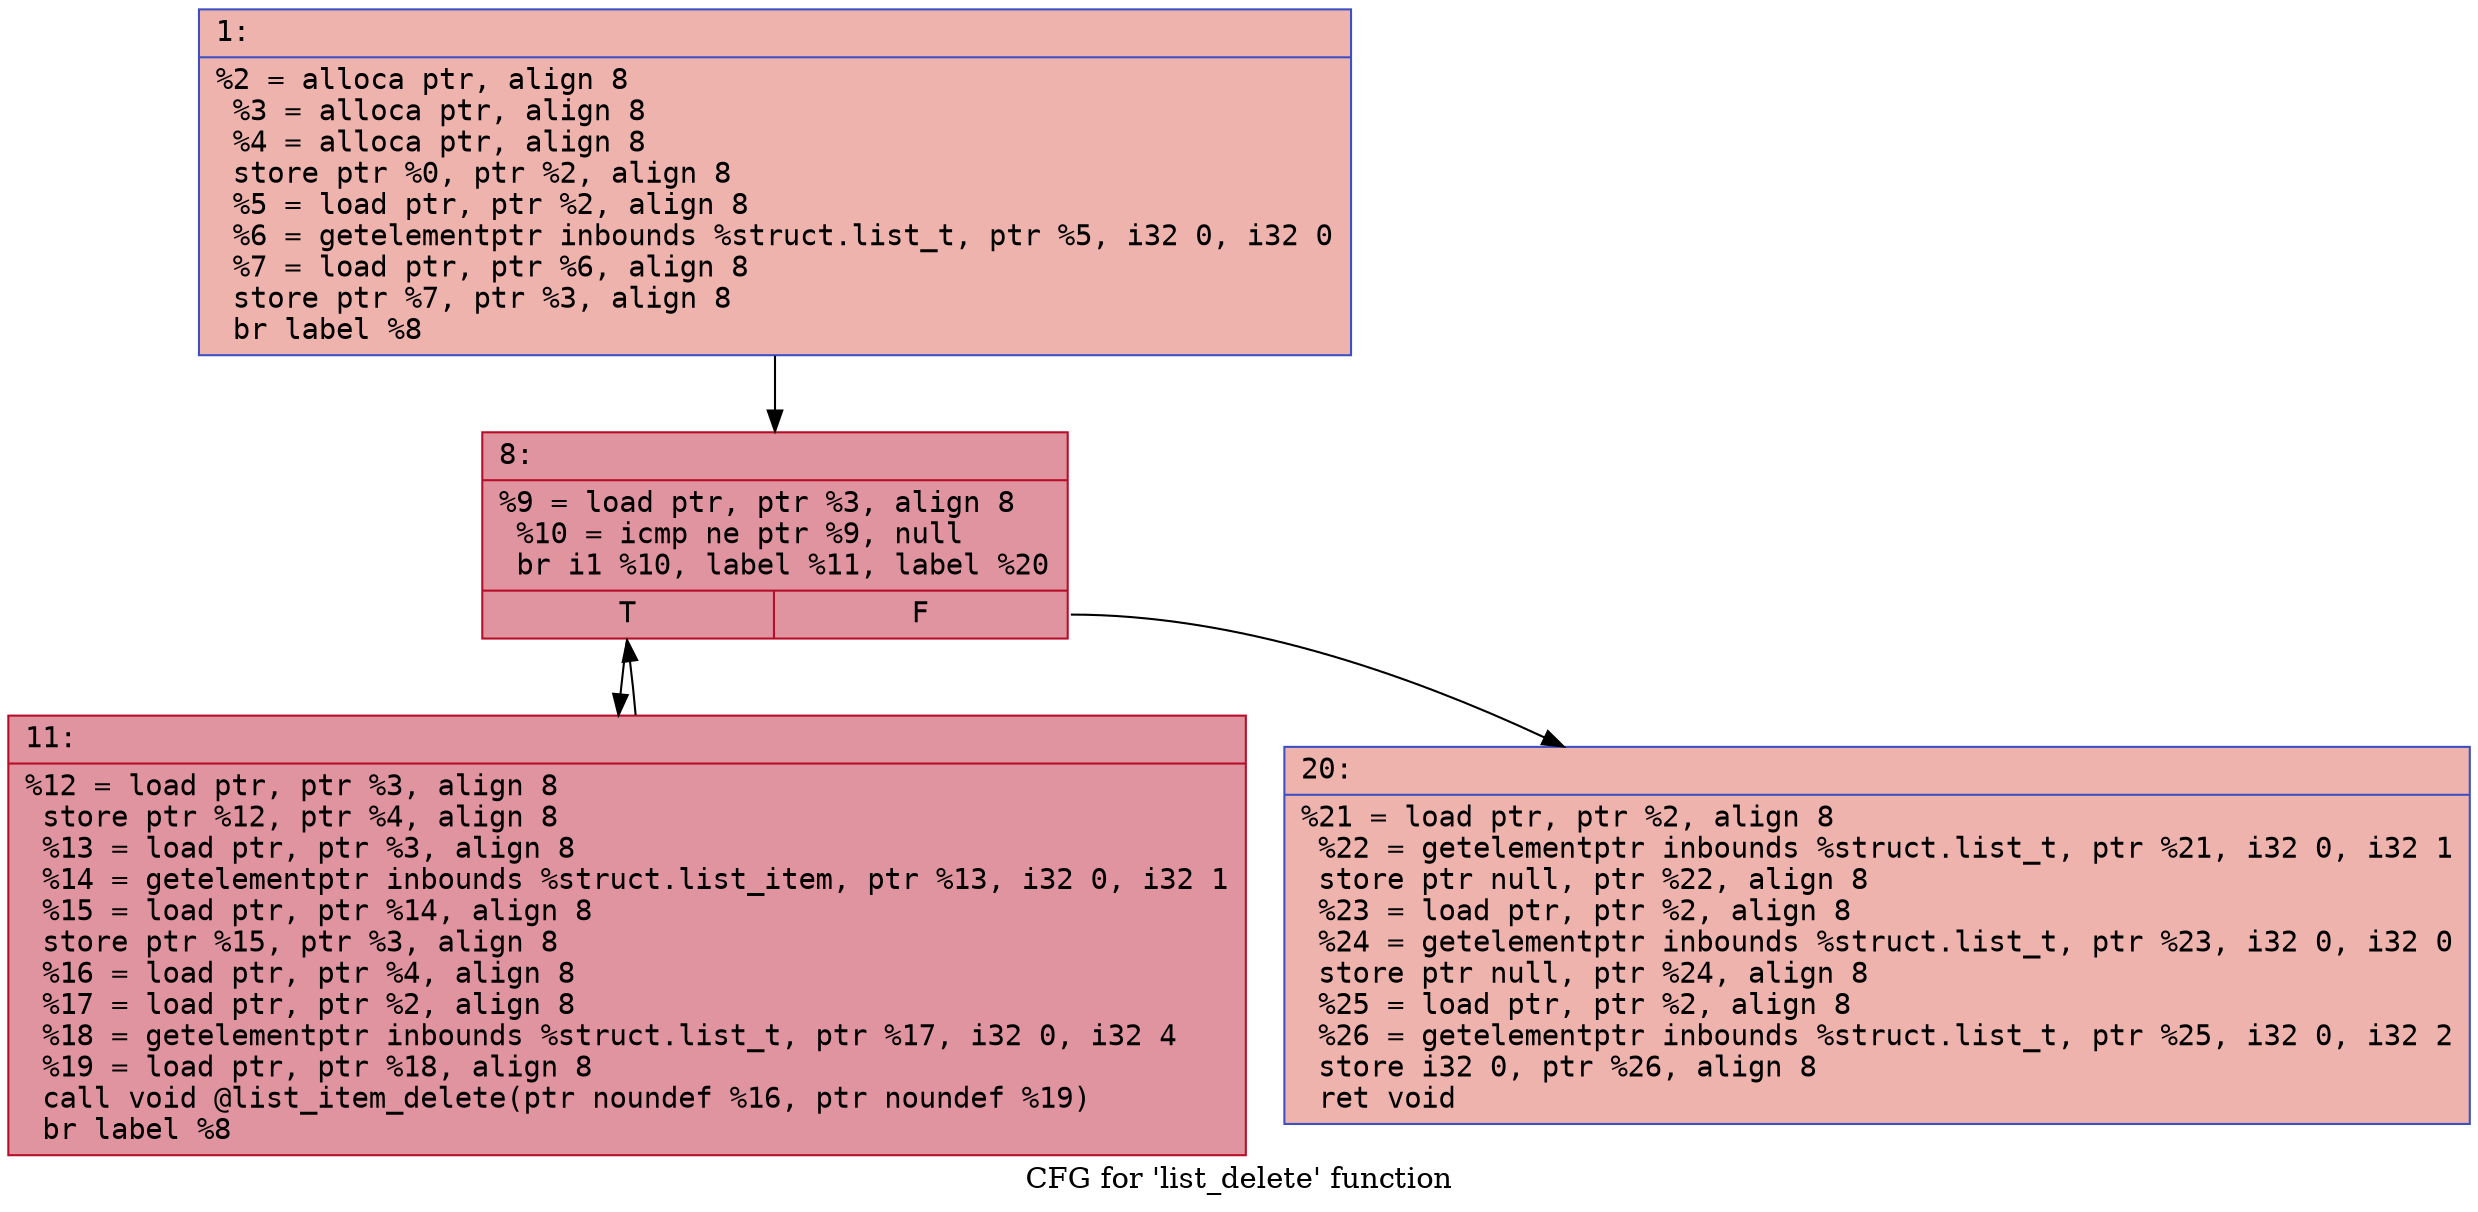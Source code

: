digraph "CFG for 'list_delete' function" {
	label="CFG for 'list_delete' function";

	Node0x600002031310 [shape=record,color="#3d50c3ff", style=filled, fillcolor="#d6524470" fontname="Courier",label="{1:\l|  %2 = alloca ptr, align 8\l  %3 = alloca ptr, align 8\l  %4 = alloca ptr, align 8\l  store ptr %0, ptr %2, align 8\l  %5 = load ptr, ptr %2, align 8\l  %6 = getelementptr inbounds %struct.list_t, ptr %5, i32 0, i32 0\l  %7 = load ptr, ptr %6, align 8\l  store ptr %7, ptr %3, align 8\l  br label %8\l}"];
	Node0x600002031310 -> Node0x600002031360[tooltip="1 -> 8\nProbability 100.00%" ];
	Node0x600002031360 [shape=record,color="#b70d28ff", style=filled, fillcolor="#b70d2870" fontname="Courier",label="{8:\l|  %9 = load ptr, ptr %3, align 8\l  %10 = icmp ne ptr %9, null\l  br i1 %10, label %11, label %20\l|{<s0>T|<s1>F}}"];
	Node0x600002031360:s0 -> Node0x6000020313b0[tooltip="8 -> 11\nProbability 96.88%" ];
	Node0x600002031360:s1 -> Node0x600002031400[tooltip="8 -> 20\nProbability 3.12%" ];
	Node0x6000020313b0 [shape=record,color="#b70d28ff", style=filled, fillcolor="#b70d2870" fontname="Courier",label="{11:\l|  %12 = load ptr, ptr %3, align 8\l  store ptr %12, ptr %4, align 8\l  %13 = load ptr, ptr %3, align 8\l  %14 = getelementptr inbounds %struct.list_item, ptr %13, i32 0, i32 1\l  %15 = load ptr, ptr %14, align 8\l  store ptr %15, ptr %3, align 8\l  %16 = load ptr, ptr %4, align 8\l  %17 = load ptr, ptr %2, align 8\l  %18 = getelementptr inbounds %struct.list_t, ptr %17, i32 0, i32 4\l  %19 = load ptr, ptr %18, align 8\l  call void @list_item_delete(ptr noundef %16, ptr noundef %19)\l  br label %8\l}"];
	Node0x6000020313b0 -> Node0x600002031360[tooltip="11 -> 8\nProbability 100.00%" ];
	Node0x600002031400 [shape=record,color="#3d50c3ff", style=filled, fillcolor="#d6524470" fontname="Courier",label="{20:\l|  %21 = load ptr, ptr %2, align 8\l  %22 = getelementptr inbounds %struct.list_t, ptr %21, i32 0, i32 1\l  store ptr null, ptr %22, align 8\l  %23 = load ptr, ptr %2, align 8\l  %24 = getelementptr inbounds %struct.list_t, ptr %23, i32 0, i32 0\l  store ptr null, ptr %24, align 8\l  %25 = load ptr, ptr %2, align 8\l  %26 = getelementptr inbounds %struct.list_t, ptr %25, i32 0, i32 2\l  store i32 0, ptr %26, align 8\l  ret void\l}"];
}
